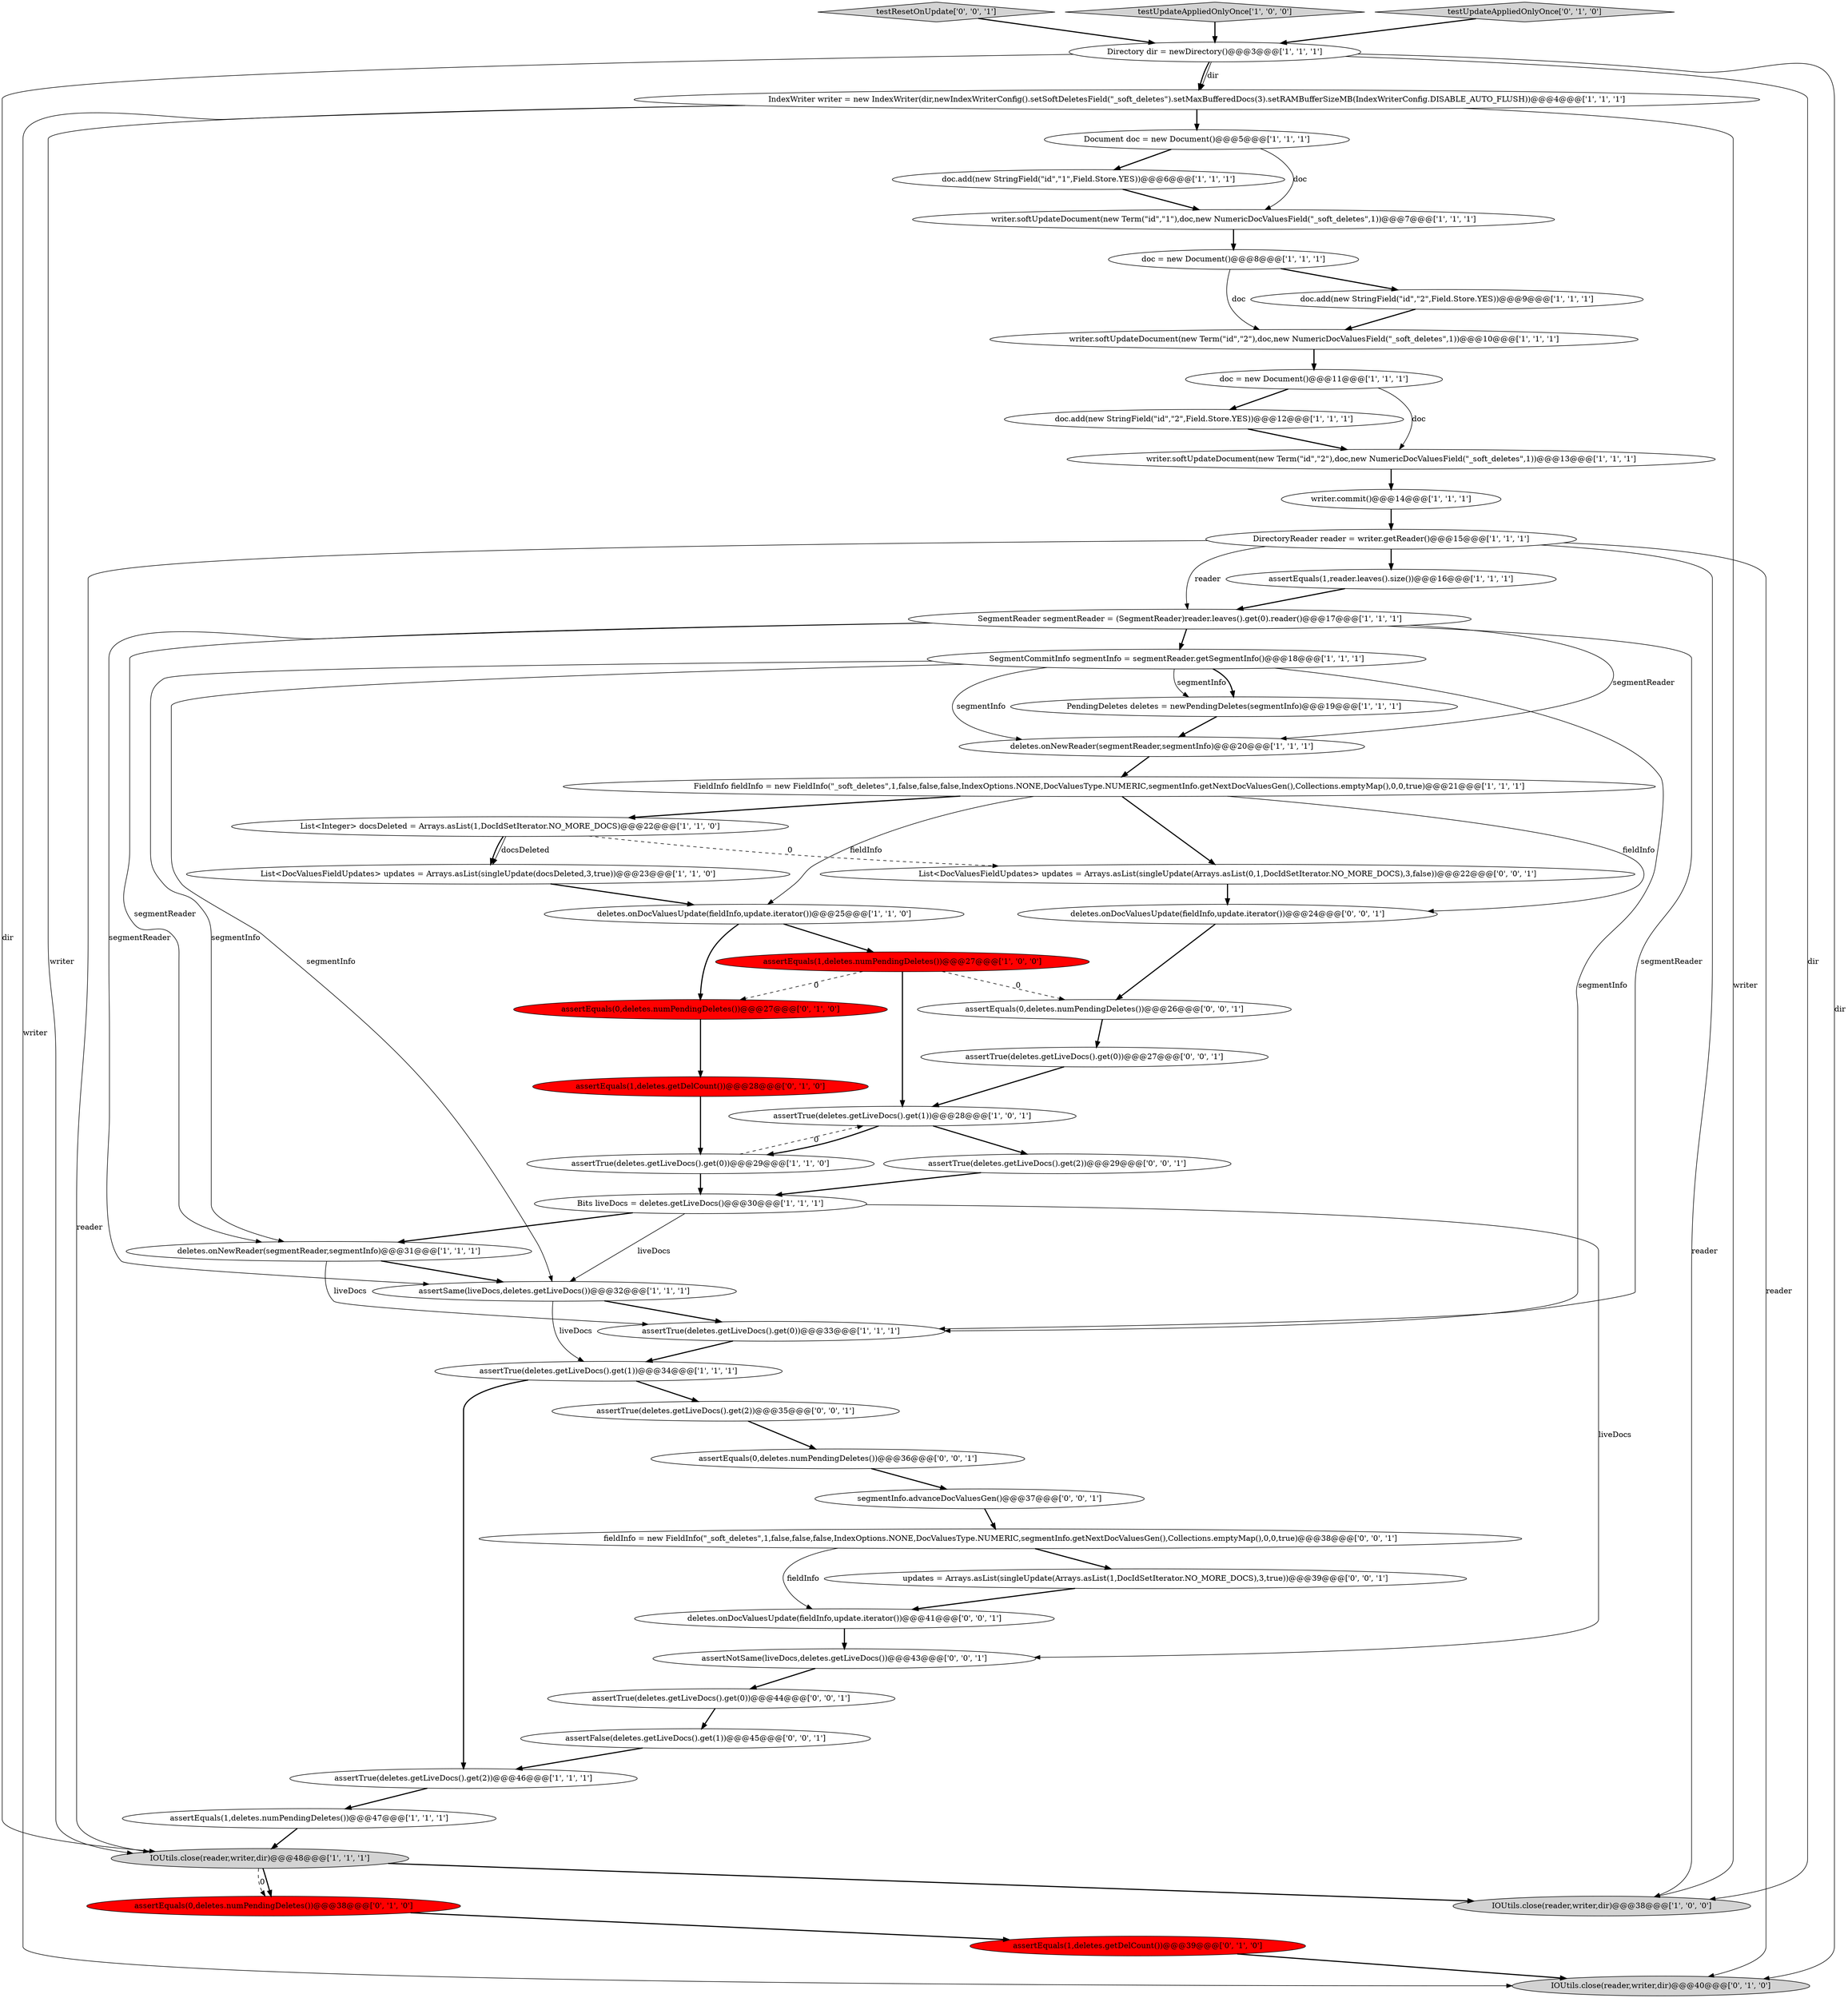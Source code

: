 digraph {
32 [style = filled, label = "writer.softUpdateDocument(new Term(\"id\",\"1\"),doc,new NumericDocValuesField(\"_soft_deletes\",1))@@@7@@@['1', '1', '1']", fillcolor = white, shape = ellipse image = "AAA0AAABBB1BBB"];
34 [style = filled, label = "doc = new Document()@@@8@@@['1', '1', '1']", fillcolor = white, shape = ellipse image = "AAA0AAABBB1BBB"];
1 [style = filled, label = "doc.add(new StringField(\"id\",\"1\",Field.Store.YES))@@@6@@@['1', '1', '1']", fillcolor = white, shape = ellipse image = "AAA0AAABBB1BBB"];
36 [style = filled, label = "assertEquals(0,deletes.numPendingDeletes())@@@38@@@['0', '1', '0']", fillcolor = red, shape = ellipse image = "AAA1AAABBB2BBB"];
53 [style = filled, label = "List<DocValuesFieldUpdates> updates = Arrays.asList(singleUpdate(Arrays.asList(0,1,DocIdSetIterator.NO_MORE_DOCS),3,false))@@@22@@@['0', '0', '1']", fillcolor = white, shape = ellipse image = "AAA0AAABBB3BBB"];
8 [style = filled, label = "IOUtils.close(reader,writer,dir)@@@48@@@['1', '1', '1']", fillcolor = lightgray, shape = ellipse image = "AAA0AAABBB1BBB"];
7 [style = filled, label = "assertTrue(deletes.getLiveDocs().get(2))@@@46@@@['1', '1', '1']", fillcolor = white, shape = ellipse image = "AAA0AAABBB1BBB"];
16 [style = filled, label = "SegmentReader segmentReader = (SegmentReader)reader.leaves().get(0).reader()@@@17@@@['1', '1', '1']", fillcolor = white, shape = ellipse image = "AAA0AAABBB1BBB"];
5 [style = filled, label = "doc.add(new StringField(\"id\",\"2\",Field.Store.YES))@@@12@@@['1', '1', '1']", fillcolor = white, shape = ellipse image = "AAA0AAABBB1BBB"];
10 [style = filled, label = "SegmentCommitInfo segmentInfo = segmentReader.getSegmentInfo()@@@18@@@['1', '1', '1']", fillcolor = white, shape = ellipse image = "AAA0AAABBB1BBB"];
19 [style = filled, label = "assertTrue(deletes.getLiveDocs().get(0))@@@33@@@['1', '1', '1']", fillcolor = white, shape = ellipse image = "AAA0AAABBB1BBB"];
2 [style = filled, label = "assertTrue(deletes.getLiveDocs().get(0))@@@29@@@['1', '1', '0']", fillcolor = white, shape = ellipse image = "AAA0AAABBB1BBB"];
23 [style = filled, label = "List<DocValuesFieldUpdates> updates = Arrays.asList(singleUpdate(docsDeleted,3,true))@@@23@@@['1', '1', '0']", fillcolor = white, shape = ellipse image = "AAA0AAABBB1BBB"];
42 [style = filled, label = "assertEquals(0,deletes.numPendingDeletes())@@@36@@@['0', '0', '1']", fillcolor = white, shape = ellipse image = "AAA0AAABBB3BBB"];
50 [style = filled, label = "assertNotSame(liveDocs,deletes.getLiveDocs())@@@43@@@['0', '0', '1']", fillcolor = white, shape = ellipse image = "AAA0AAABBB3BBB"];
11 [style = filled, label = "assertTrue(deletes.getLiveDocs().get(1))@@@28@@@['1', '0', '1']", fillcolor = white, shape = ellipse image = "AAA0AAABBB1BBB"];
27 [style = filled, label = "writer.commit()@@@14@@@['1', '1', '1']", fillcolor = white, shape = ellipse image = "AAA0AAABBB1BBB"];
37 [style = filled, label = "assertEquals(0,deletes.numPendingDeletes())@@@27@@@['0', '1', '0']", fillcolor = red, shape = ellipse image = "AAA1AAABBB2BBB"];
12 [style = filled, label = "assertEquals(1,deletes.numPendingDeletes())@@@47@@@['1', '1', '1']", fillcolor = white, shape = ellipse image = "AAA0AAABBB1BBB"];
33 [style = filled, label = "List<Integer> docsDeleted = Arrays.asList(1,DocIdSetIterator.NO_MORE_DOCS)@@@22@@@['1', '1', '0']", fillcolor = white, shape = ellipse image = "AAA0AAABBB1BBB"];
26 [style = filled, label = "writer.softUpdateDocument(new Term(\"id\",\"2\"),doc,new NumericDocValuesField(\"_soft_deletes\",1))@@@13@@@['1', '1', '1']", fillcolor = white, shape = ellipse image = "AAA0AAABBB1BBB"];
3 [style = filled, label = "deletes.onNewReader(segmentReader,segmentInfo)@@@20@@@['1', '1', '1']", fillcolor = white, shape = ellipse image = "AAA0AAABBB1BBB"];
20 [style = filled, label = "DirectoryReader reader = writer.getReader()@@@15@@@['1', '1', '1']", fillcolor = white, shape = ellipse image = "AAA0AAABBB1BBB"];
52 [style = filled, label = "assertTrue(deletes.getLiveDocs().get(2))@@@35@@@['0', '0', '1']", fillcolor = white, shape = ellipse image = "AAA0AAABBB3BBB"];
14 [style = filled, label = "assertEquals(1,deletes.numPendingDeletes())@@@27@@@['1', '0', '0']", fillcolor = red, shape = ellipse image = "AAA1AAABBB1BBB"];
48 [style = filled, label = "fieldInfo = new FieldInfo(\"_soft_deletes\",1,false,false,false,IndexOptions.NONE,DocValuesType.NUMERIC,segmentInfo.getNextDocValuesGen(),Collections.emptyMap(),0,0,true)@@@38@@@['0', '0', '1']", fillcolor = white, shape = ellipse image = "AAA0AAABBB3BBB"];
17 [style = filled, label = "doc.add(new StringField(\"id\",\"2\",Field.Store.YES))@@@9@@@['1', '1', '1']", fillcolor = white, shape = ellipse image = "AAA0AAABBB1BBB"];
6 [style = filled, label = "doc = new Document()@@@11@@@['1', '1', '1']", fillcolor = white, shape = ellipse image = "AAA0AAABBB1BBB"];
46 [style = filled, label = "assertTrue(deletes.getLiveDocs().get(0))@@@27@@@['0', '0', '1']", fillcolor = white, shape = ellipse image = "AAA0AAABBB3BBB"];
28 [style = filled, label = "assertEquals(1,reader.leaves().size())@@@16@@@['1', '1', '1']", fillcolor = white, shape = ellipse image = "AAA0AAABBB1BBB"];
0 [style = filled, label = "Directory dir = newDirectory()@@@3@@@['1', '1', '1']", fillcolor = white, shape = ellipse image = "AAA0AAABBB1BBB"];
9 [style = filled, label = "Document doc = new Document()@@@5@@@['1', '1', '1']", fillcolor = white, shape = ellipse image = "AAA0AAABBB1BBB"];
25 [style = filled, label = "deletes.onNewReader(segmentReader,segmentInfo)@@@31@@@['1', '1', '1']", fillcolor = white, shape = ellipse image = "AAA0AAABBB1BBB"];
43 [style = filled, label = "testResetOnUpdate['0', '0', '1']", fillcolor = lightgray, shape = diamond image = "AAA0AAABBB3BBB"];
24 [style = filled, label = "Bits liveDocs = deletes.getLiveDocs()@@@30@@@['1', '1', '1']", fillcolor = white, shape = ellipse image = "AAA0AAABBB1BBB"];
41 [style = filled, label = "assertFalse(deletes.getLiveDocs().get(1))@@@45@@@['0', '0', '1']", fillcolor = white, shape = ellipse image = "AAA0AAABBB3BBB"];
51 [style = filled, label = "assertTrue(deletes.getLiveDocs().get(0))@@@44@@@['0', '0', '1']", fillcolor = white, shape = ellipse image = "AAA0AAABBB3BBB"];
40 [style = filled, label = "IOUtils.close(reader,writer,dir)@@@40@@@['0', '1', '0']", fillcolor = lightgray, shape = ellipse image = "AAA0AAABBB2BBB"];
45 [style = filled, label = "deletes.onDocValuesUpdate(fieldInfo,update.iterator())@@@24@@@['0', '0', '1']", fillcolor = white, shape = ellipse image = "AAA0AAABBB3BBB"];
15 [style = filled, label = "IOUtils.close(reader,writer,dir)@@@38@@@['1', '0', '0']", fillcolor = lightgray, shape = ellipse image = "AAA0AAABBB1BBB"];
22 [style = filled, label = "testUpdateAppliedOnlyOnce['1', '0', '0']", fillcolor = lightgray, shape = diamond image = "AAA0AAABBB1BBB"];
21 [style = filled, label = "deletes.onDocValuesUpdate(fieldInfo,update.iterator())@@@25@@@['1', '1', '0']", fillcolor = white, shape = ellipse image = "AAA0AAABBB1BBB"];
47 [style = filled, label = "updates = Arrays.asList(singleUpdate(Arrays.asList(1,DocIdSetIterator.NO_MORE_DOCS),3,true))@@@39@@@['0', '0', '1']", fillcolor = white, shape = ellipse image = "AAA0AAABBB3BBB"];
39 [style = filled, label = "testUpdateAppliedOnlyOnce['0', '1', '0']", fillcolor = lightgray, shape = diamond image = "AAA0AAABBB2BBB"];
13 [style = filled, label = "assertTrue(deletes.getLiveDocs().get(1))@@@34@@@['1', '1', '1']", fillcolor = white, shape = ellipse image = "AAA0AAABBB1BBB"];
18 [style = filled, label = "FieldInfo fieldInfo = new FieldInfo(\"_soft_deletes\",1,false,false,false,IndexOptions.NONE,DocValuesType.NUMERIC,segmentInfo.getNextDocValuesGen(),Collections.emptyMap(),0,0,true)@@@21@@@['1', '1', '1']", fillcolor = white, shape = ellipse image = "AAA0AAABBB1BBB"];
31 [style = filled, label = "writer.softUpdateDocument(new Term(\"id\",\"2\"),doc,new NumericDocValuesField(\"_soft_deletes\",1))@@@10@@@['1', '1', '1']", fillcolor = white, shape = ellipse image = "AAA0AAABBB1BBB"];
44 [style = filled, label = "assertTrue(deletes.getLiveDocs().get(2))@@@29@@@['0', '0', '1']", fillcolor = white, shape = ellipse image = "AAA0AAABBB3BBB"];
55 [style = filled, label = "deletes.onDocValuesUpdate(fieldInfo,update.iterator())@@@41@@@['0', '0', '1']", fillcolor = white, shape = ellipse image = "AAA0AAABBB3BBB"];
35 [style = filled, label = "assertEquals(1,deletes.getDelCount())@@@39@@@['0', '1', '0']", fillcolor = red, shape = ellipse image = "AAA1AAABBB2BBB"];
38 [style = filled, label = "assertEquals(1,deletes.getDelCount())@@@28@@@['0', '1', '0']", fillcolor = red, shape = ellipse image = "AAA1AAABBB2BBB"];
49 [style = filled, label = "assertEquals(0,deletes.numPendingDeletes())@@@26@@@['0', '0', '1']", fillcolor = white, shape = ellipse image = "AAA0AAABBB3BBB"];
54 [style = filled, label = "segmentInfo.advanceDocValuesGen()@@@37@@@['0', '0', '1']", fillcolor = white, shape = ellipse image = "AAA0AAABBB3BBB"];
4 [style = filled, label = "IndexWriter writer = new IndexWriter(dir,newIndexWriterConfig().setSoftDeletesField(\"_soft_deletes\").setMaxBufferedDocs(3).setRAMBufferSizeMB(IndexWriterConfig.DISABLE_AUTO_FLUSH))@@@4@@@['1', '1', '1']", fillcolor = white, shape = ellipse image = "AAA0AAABBB1BBB"];
29 [style = filled, label = "PendingDeletes deletes = newPendingDeletes(segmentInfo)@@@19@@@['1', '1', '1']", fillcolor = white, shape = ellipse image = "AAA0AAABBB1BBB"];
30 [style = filled, label = "assertSame(liveDocs,deletes.getLiveDocs())@@@32@@@['1', '1', '1']", fillcolor = white, shape = ellipse image = "AAA0AAABBB1BBB"];
20->40 [style = solid, label="reader"];
6->26 [style = solid, label="doc"];
25->30 [style = bold, label=""];
20->16 [style = solid, label="reader"];
18->45 [style = solid, label="fieldInfo"];
32->34 [style = bold, label=""];
3->18 [style = bold, label=""];
20->15 [style = solid, label="reader"];
8->36 [style = bold, label=""];
24->30 [style = solid, label="liveDocs"];
31->6 [style = bold, label=""];
22->0 [style = bold, label=""];
37->38 [style = bold, label=""];
10->29 [style = solid, label="segmentInfo"];
34->17 [style = bold, label=""];
43->0 [style = bold, label=""];
2->24 [style = bold, label=""];
0->4 [style = solid, label="dir"];
14->11 [style = bold, label=""];
4->8 [style = solid, label="writer"];
0->15 [style = solid, label="dir"];
33->53 [style = dashed, label="0"];
10->30 [style = solid, label="segmentInfo"];
11->44 [style = bold, label=""];
38->2 [style = bold, label=""];
16->19 [style = solid, label="segmentReader"];
33->23 [style = bold, label=""];
30->19 [style = bold, label=""];
26->27 [style = bold, label=""];
35->40 [style = bold, label=""];
21->37 [style = bold, label=""];
52->42 [style = bold, label=""];
19->13 [style = bold, label=""];
49->46 [style = bold, label=""];
18->21 [style = solid, label="fieldInfo"];
1->32 [style = bold, label=""];
2->11 [style = dashed, label="0"];
36->35 [style = bold, label=""];
9->1 [style = bold, label=""];
27->20 [style = bold, label=""];
10->19 [style = solid, label="segmentInfo"];
10->3 [style = solid, label="segmentInfo"];
4->9 [style = bold, label=""];
14->37 [style = dashed, label="0"];
8->15 [style = bold, label=""];
18->33 [style = bold, label=""];
5->26 [style = bold, label=""];
16->3 [style = solid, label="segmentReader"];
25->19 [style = solid, label="liveDocs"];
8->36 [style = dashed, label="0"];
6->5 [style = bold, label=""];
16->30 [style = solid, label="segmentReader"];
12->8 [style = bold, label=""];
24->25 [style = bold, label=""];
48->55 [style = solid, label="fieldInfo"];
55->50 [style = bold, label=""];
44->24 [style = bold, label=""];
13->52 [style = bold, label=""];
10->25 [style = solid, label="segmentInfo"];
21->14 [style = bold, label=""];
0->8 [style = solid, label="dir"];
41->7 [style = bold, label=""];
16->10 [style = bold, label=""];
4->40 [style = solid, label="writer"];
30->13 [style = solid, label="liveDocs"];
7->12 [style = bold, label=""];
45->49 [style = bold, label=""];
17->31 [style = bold, label=""];
24->50 [style = solid, label="liveDocs"];
29->3 [style = bold, label=""];
20->28 [style = bold, label=""];
18->53 [style = bold, label=""];
54->48 [style = bold, label=""];
0->40 [style = solid, label="dir"];
28->16 [style = bold, label=""];
11->2 [style = bold, label=""];
46->11 [style = bold, label=""];
33->23 [style = solid, label="docsDeleted"];
20->8 [style = solid, label="reader"];
39->0 [style = bold, label=""];
47->55 [style = bold, label=""];
9->32 [style = solid, label="doc"];
10->29 [style = bold, label=""];
23->21 [style = bold, label=""];
16->25 [style = solid, label="segmentReader"];
0->4 [style = bold, label=""];
13->7 [style = bold, label=""];
48->47 [style = bold, label=""];
50->51 [style = bold, label=""];
34->31 [style = solid, label="doc"];
14->49 [style = dashed, label="0"];
42->54 [style = bold, label=""];
51->41 [style = bold, label=""];
53->45 [style = bold, label=""];
4->15 [style = solid, label="writer"];
}
